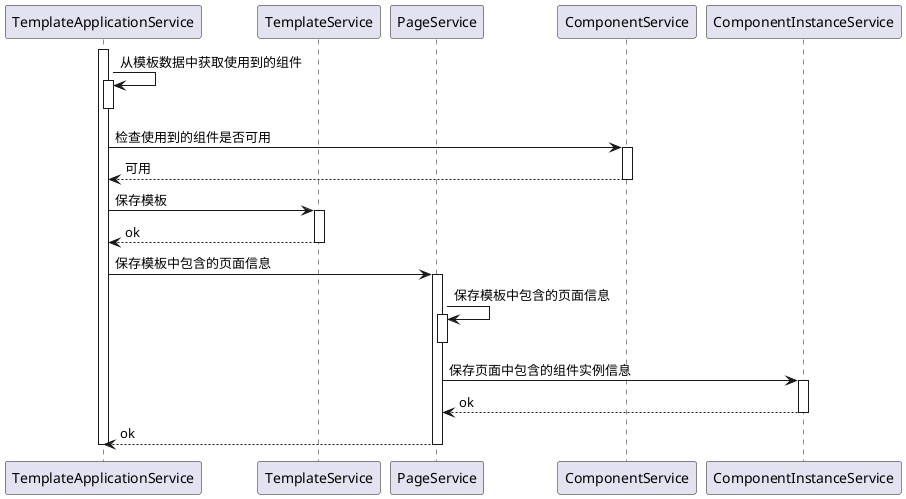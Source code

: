 @startuml

participant TemplateApplicationService
participant TemplateService
participant PageService
participant ComponentService
participant ComponentInstanceService

activate TemplateApplicationService
TemplateApplicationService -> TemplateApplicationService++--: 从模板数据中获取使用到的组件
TemplateApplicationService -> ComponentService ++: 检查使用到的组件是否可用
return 可用
TemplateApplicationService -> TemplateService ++: 保存模板
return ok
TemplateApplicationService -> PageService ++: 保存模板中包含的页面信息
PageService -> PageService ++--: 保存模板中包含的页面信息
PageService ->ComponentInstanceService ++: 保存页面中包含的组件实例信息
return ok
return ok
deactivate TemplateApplicationService

@enduml